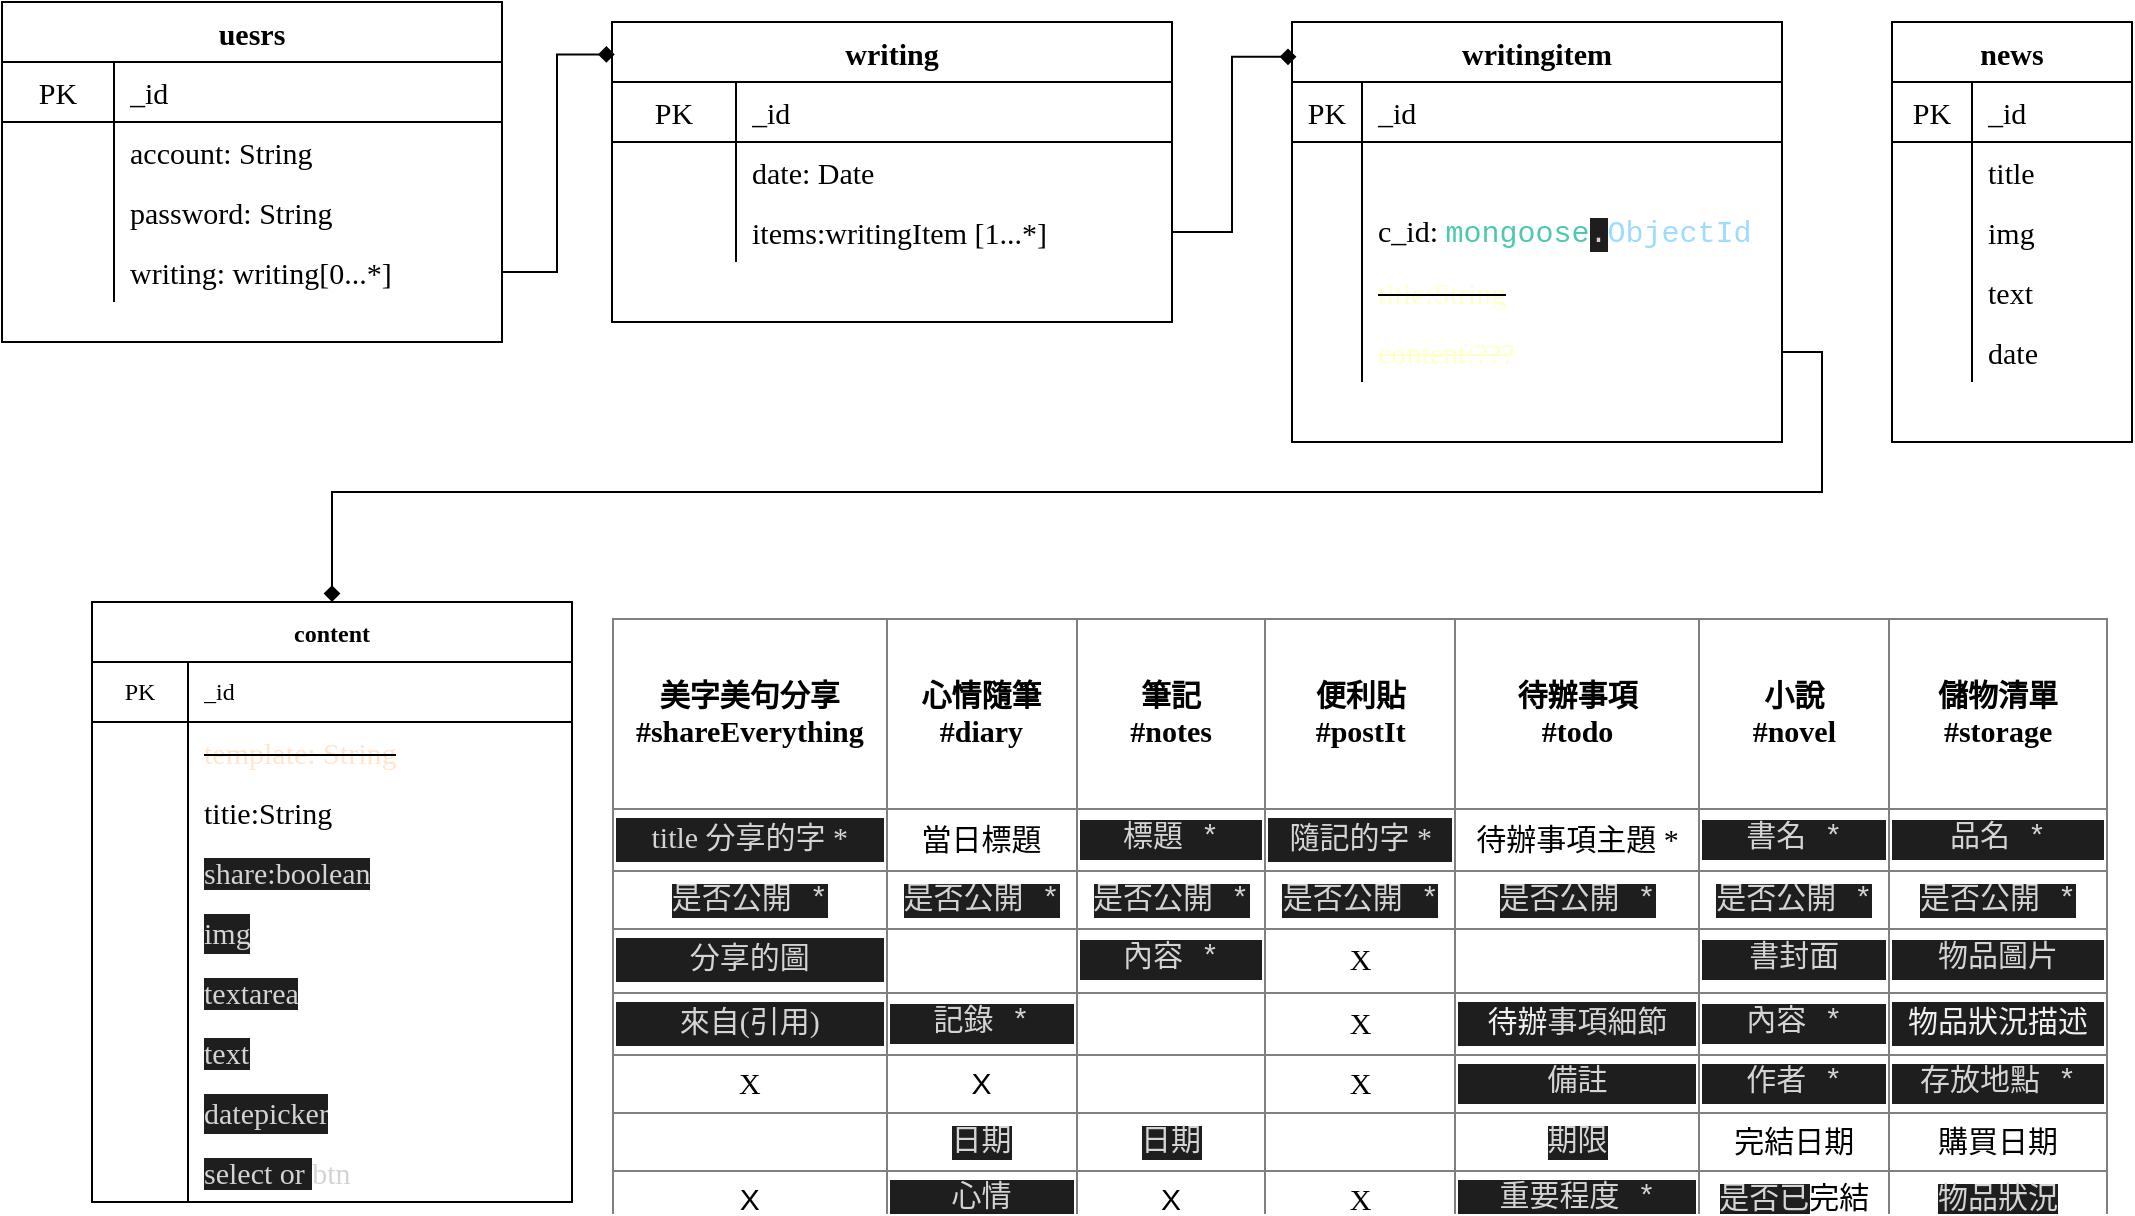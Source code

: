 <mxfile>
    <diagram id="8VIJFU3JoXfJp88hNdMO" name="Page-1">
        <mxGraphModel dx="555" dy="726" grid="1" gridSize="10" guides="1" tooltips="1" connect="1" arrows="1" fold="1" page="1" pageScale="1" pageWidth="1169" pageHeight="827" math="0" shadow="0">
            <root>
                <mxCell id="0"/>
                <mxCell id="1" parent="0"/>
                <mxCell id="MBYqdPuZh9vwk6nwRBUG-1" value="uesrs" style="shape=table;startSize=30;container=1;collapsible=0;childLayout=tableLayout;fixedRows=1;rowLines=0;fontStyle=1;align=center;fontFamily=Verdana;fontSize=15;" parent="1" vertex="1">
                    <mxGeometry x="35" y="130" width="250" height="170" as="geometry"/>
                </mxCell>
                <mxCell id="MBYqdPuZh9vwk6nwRBUG-2" value="" style="shape=partialRectangle;html=1;whiteSpace=wrap;collapsible=0;dropTarget=0;pointerEvents=0;fillColor=none;top=0;left=0;bottom=1;right=0;points=[[0,0.5],[1,0.5]];portConstraint=eastwest;fontFamily=Verdana;fontSize=15;" parent="MBYqdPuZh9vwk6nwRBUG-1" vertex="1">
                    <mxGeometry y="30" width="250" height="30" as="geometry"/>
                </mxCell>
                <mxCell id="MBYqdPuZh9vwk6nwRBUG-3" value="PK" style="shape=partialRectangle;html=1;whiteSpace=wrap;connectable=0;fillColor=none;top=0;left=0;bottom=0;right=0;overflow=hidden;fontFamily=Verdana;fontSize=15;" parent="MBYqdPuZh9vwk6nwRBUG-2" vertex="1">
                    <mxGeometry width="56" height="30" as="geometry"/>
                </mxCell>
                <mxCell id="MBYqdPuZh9vwk6nwRBUG-4" value="&lt;span style=&quot;text-align: center; font-size: 15px;&quot;&gt;_id&lt;/span&gt;" style="shape=partialRectangle;html=1;whiteSpace=wrap;connectable=0;fillColor=none;top=0;left=0;bottom=0;right=0;align=left;spacingLeft=6;overflow=hidden;fontFamily=Verdana;fontSize=15;" parent="MBYqdPuZh9vwk6nwRBUG-2" vertex="1">
                    <mxGeometry x="56" width="194" height="30" as="geometry"/>
                </mxCell>
                <mxCell id="MBYqdPuZh9vwk6nwRBUG-5" value="" style="shape=partialRectangle;html=1;whiteSpace=wrap;collapsible=0;dropTarget=0;pointerEvents=0;fillColor=none;top=0;left=0;bottom=0;right=0;points=[[0,0.5],[1,0.5]];portConstraint=eastwest;fontFamily=Verdana;fontSize=15;" parent="MBYqdPuZh9vwk6nwRBUG-1" vertex="1">
                    <mxGeometry y="60" width="250" height="30" as="geometry"/>
                </mxCell>
                <mxCell id="MBYqdPuZh9vwk6nwRBUG-6" value="" style="shape=partialRectangle;html=1;whiteSpace=wrap;connectable=0;fillColor=none;top=0;left=0;bottom=0;right=0;overflow=hidden;fontFamily=Verdana;fontSize=15;" parent="MBYqdPuZh9vwk6nwRBUG-5" vertex="1">
                    <mxGeometry width="56" height="30" as="geometry"/>
                </mxCell>
                <mxCell id="MBYqdPuZh9vwk6nwRBUG-7" value="account: String" style="shape=partialRectangle;html=1;whiteSpace=wrap;connectable=0;fillColor=none;top=0;left=0;bottom=0;right=0;align=left;spacingLeft=6;overflow=hidden;fontFamily=Verdana;fontSize=15;" parent="MBYqdPuZh9vwk6nwRBUG-5" vertex="1">
                    <mxGeometry x="56" width="194" height="30" as="geometry"/>
                </mxCell>
                <mxCell id="MBYqdPuZh9vwk6nwRBUG-8" value="" style="shape=partialRectangle;html=1;whiteSpace=wrap;collapsible=0;dropTarget=0;pointerEvents=0;fillColor=none;top=0;left=0;bottom=0;right=0;points=[[0,0.5],[1,0.5]];portConstraint=eastwest;fontFamily=Verdana;fontSize=15;" parent="MBYqdPuZh9vwk6nwRBUG-1" vertex="1">
                    <mxGeometry y="90" width="250" height="30" as="geometry"/>
                </mxCell>
                <mxCell id="MBYqdPuZh9vwk6nwRBUG-9" value="" style="shape=partialRectangle;html=1;whiteSpace=wrap;connectable=0;fillColor=none;top=0;left=0;bottom=0;right=0;overflow=hidden;fontFamily=Verdana;fontSize=15;" parent="MBYqdPuZh9vwk6nwRBUG-8" vertex="1">
                    <mxGeometry width="56" height="30" as="geometry"/>
                </mxCell>
                <mxCell id="MBYqdPuZh9vwk6nwRBUG-10" value="password: String" style="shape=partialRectangle;html=1;whiteSpace=wrap;connectable=0;fillColor=none;top=0;left=0;bottom=0;right=0;align=left;spacingLeft=6;overflow=hidden;fontFamily=Verdana;fontSize=15;" parent="MBYqdPuZh9vwk6nwRBUG-8" vertex="1">
                    <mxGeometry x="56" width="194" height="30" as="geometry"/>
                </mxCell>
                <mxCell id="MBYqdPuZh9vwk6nwRBUG-11" style="shape=partialRectangle;html=1;whiteSpace=wrap;collapsible=0;dropTarget=0;pointerEvents=0;fillColor=none;top=0;left=0;bottom=0;right=0;points=[[0,0.5],[1,0.5]];portConstraint=eastwest;fontFamily=Verdana;fontSize=15;" parent="MBYqdPuZh9vwk6nwRBUG-1" vertex="1">
                    <mxGeometry y="120" width="250" height="30" as="geometry"/>
                </mxCell>
                <mxCell id="MBYqdPuZh9vwk6nwRBUG-12" style="shape=partialRectangle;html=1;whiteSpace=wrap;connectable=0;fillColor=none;top=0;left=0;bottom=0;right=0;overflow=hidden;fontFamily=Verdana;fontSize=15;" parent="MBYqdPuZh9vwk6nwRBUG-11" vertex="1">
                    <mxGeometry width="56" height="30" as="geometry"/>
                </mxCell>
                <mxCell id="MBYqdPuZh9vwk6nwRBUG-13" value="writing:&amp;nbsp;writing[0...*]" style="shape=partialRectangle;html=1;whiteSpace=wrap;connectable=0;fillColor=none;top=0;left=0;bottom=0;right=0;align=left;spacingLeft=6;overflow=hidden;fontFamily=Verdana;fontSize=15;" parent="MBYqdPuZh9vwk6nwRBUG-11" vertex="1">
                    <mxGeometry x="56" width="194" height="30" as="geometry"/>
                </mxCell>
                <mxCell id="MBYqdPuZh9vwk6nwRBUG-14" value="news" style="shape=table;startSize=30;container=1;collapsible=0;childLayout=tableLayout;fixedRows=1;rowLines=0;fontStyle=1;align=center;fontFamily=Verdana;fontSize=15;" parent="1" vertex="1">
                    <mxGeometry x="980" y="140" width="120" height="210" as="geometry"/>
                </mxCell>
                <mxCell id="MBYqdPuZh9vwk6nwRBUG-15" value="" style="shape=partialRectangle;html=1;whiteSpace=wrap;collapsible=0;dropTarget=0;pointerEvents=0;fillColor=none;top=0;left=0;bottom=1;right=0;points=[[0,0.5],[1,0.5]];portConstraint=eastwest;fontFamily=Verdana;fontSize=15;" parent="MBYqdPuZh9vwk6nwRBUG-14" vertex="1">
                    <mxGeometry y="30" width="120" height="30" as="geometry"/>
                </mxCell>
                <mxCell id="MBYqdPuZh9vwk6nwRBUG-16" value="PK" style="shape=partialRectangle;html=1;whiteSpace=wrap;connectable=0;fillColor=none;top=0;left=0;bottom=0;right=0;overflow=hidden;fontFamily=Verdana;fontSize=15;" parent="MBYqdPuZh9vwk6nwRBUG-15" vertex="1">
                    <mxGeometry width="40" height="30" as="geometry"/>
                </mxCell>
                <mxCell id="MBYqdPuZh9vwk6nwRBUG-17" value="&lt;span style=&quot;text-align: center&quot;&gt;_id&lt;/span&gt;" style="shape=partialRectangle;html=1;whiteSpace=wrap;connectable=0;fillColor=none;top=0;left=0;bottom=0;right=0;align=left;spacingLeft=6;overflow=hidden;fontFamily=Verdana;fontSize=15;" parent="MBYqdPuZh9vwk6nwRBUG-15" vertex="1">
                    <mxGeometry x="40" width="80" height="30" as="geometry"/>
                </mxCell>
                <mxCell id="MBYqdPuZh9vwk6nwRBUG-18" value="" style="shape=partialRectangle;html=1;whiteSpace=wrap;collapsible=0;dropTarget=0;pointerEvents=0;fillColor=none;top=0;left=0;bottom=0;right=0;points=[[0,0.5],[1,0.5]];portConstraint=eastwest;fontFamily=Verdana;fontSize=15;" parent="MBYqdPuZh9vwk6nwRBUG-14" vertex="1">
                    <mxGeometry y="60" width="120" height="30" as="geometry"/>
                </mxCell>
                <mxCell id="MBYqdPuZh9vwk6nwRBUG-19" value="" style="shape=partialRectangle;html=1;whiteSpace=wrap;connectable=0;fillColor=none;top=0;left=0;bottom=0;right=0;overflow=hidden;fontFamily=Verdana;fontSize=15;" parent="MBYqdPuZh9vwk6nwRBUG-18" vertex="1">
                    <mxGeometry width="40" height="30" as="geometry"/>
                </mxCell>
                <mxCell id="MBYqdPuZh9vwk6nwRBUG-20" value="title" style="shape=partialRectangle;html=1;whiteSpace=wrap;connectable=0;fillColor=none;top=0;left=0;bottom=0;right=0;align=left;spacingLeft=6;overflow=hidden;fontFamily=Verdana;fontSize=15;" parent="MBYqdPuZh9vwk6nwRBUG-18" vertex="1">
                    <mxGeometry x="40" width="80" height="30" as="geometry"/>
                </mxCell>
                <mxCell id="MBYqdPuZh9vwk6nwRBUG-21" value="" style="shape=partialRectangle;html=1;whiteSpace=wrap;collapsible=0;dropTarget=0;pointerEvents=0;fillColor=none;top=0;left=0;bottom=0;right=0;points=[[0,0.5],[1,0.5]];portConstraint=eastwest;fontFamily=Verdana;fontSize=15;" parent="MBYqdPuZh9vwk6nwRBUG-14" vertex="1">
                    <mxGeometry y="90" width="120" height="30" as="geometry"/>
                </mxCell>
                <mxCell id="MBYqdPuZh9vwk6nwRBUG-22" value="" style="shape=partialRectangle;html=1;whiteSpace=wrap;connectable=0;fillColor=none;top=0;left=0;bottom=0;right=0;overflow=hidden;fontFamily=Verdana;fontSize=15;" parent="MBYqdPuZh9vwk6nwRBUG-21" vertex="1">
                    <mxGeometry width="40" height="30" as="geometry"/>
                </mxCell>
                <mxCell id="MBYqdPuZh9vwk6nwRBUG-23" value="img" style="shape=partialRectangle;html=1;whiteSpace=wrap;connectable=0;fillColor=none;top=0;left=0;bottom=0;right=0;align=left;spacingLeft=6;overflow=hidden;fontFamily=Verdana;fontSize=15;" parent="MBYqdPuZh9vwk6nwRBUG-21" vertex="1">
                    <mxGeometry x="40" width="80" height="30" as="geometry"/>
                </mxCell>
                <mxCell id="MBYqdPuZh9vwk6nwRBUG-24" style="shape=partialRectangle;html=1;whiteSpace=wrap;collapsible=0;dropTarget=0;pointerEvents=0;fillColor=none;top=0;left=0;bottom=0;right=0;points=[[0,0.5],[1,0.5]];portConstraint=eastwest;fontFamily=Verdana;fontSize=15;" parent="MBYqdPuZh9vwk6nwRBUG-14" vertex="1">
                    <mxGeometry y="120" width="120" height="30" as="geometry"/>
                </mxCell>
                <mxCell id="MBYqdPuZh9vwk6nwRBUG-25" style="shape=partialRectangle;html=1;whiteSpace=wrap;connectable=0;fillColor=none;top=0;left=0;bottom=0;right=0;overflow=hidden;fontFamily=Verdana;fontSize=15;" parent="MBYqdPuZh9vwk6nwRBUG-24" vertex="1">
                    <mxGeometry width="40" height="30" as="geometry"/>
                </mxCell>
                <mxCell id="MBYqdPuZh9vwk6nwRBUG-26" value="text" style="shape=partialRectangle;html=1;whiteSpace=wrap;connectable=0;fillColor=none;top=0;left=0;bottom=0;right=0;align=left;spacingLeft=6;overflow=hidden;fontFamily=Verdana;fontSize=15;" parent="MBYqdPuZh9vwk6nwRBUG-24" vertex="1">
                    <mxGeometry x="40" width="80" height="30" as="geometry"/>
                </mxCell>
                <mxCell id="MBYqdPuZh9vwk6nwRBUG-27" style="shape=partialRectangle;html=1;whiteSpace=wrap;collapsible=0;dropTarget=0;pointerEvents=0;fillColor=none;top=0;left=0;bottom=0;right=0;points=[[0,0.5],[1,0.5]];portConstraint=eastwest;fontFamily=Verdana;fontSize=15;" parent="MBYqdPuZh9vwk6nwRBUG-14" vertex="1">
                    <mxGeometry y="150" width="120" height="30" as="geometry"/>
                </mxCell>
                <mxCell id="MBYqdPuZh9vwk6nwRBUG-28" style="shape=partialRectangle;html=1;whiteSpace=wrap;connectable=0;fillColor=none;top=0;left=0;bottom=0;right=0;overflow=hidden;fontFamily=Verdana;fontSize=15;" parent="MBYqdPuZh9vwk6nwRBUG-27" vertex="1">
                    <mxGeometry width="40" height="30" as="geometry"/>
                </mxCell>
                <mxCell id="MBYqdPuZh9vwk6nwRBUG-29" value="date" style="shape=partialRectangle;html=1;whiteSpace=wrap;connectable=0;fillColor=none;top=0;left=0;bottom=0;right=0;align=left;spacingLeft=6;overflow=hidden;fontFamily=Verdana;fontSize=15;" parent="MBYqdPuZh9vwk6nwRBUG-27" vertex="1">
                    <mxGeometry x="40" width="80" height="30" as="geometry"/>
                </mxCell>
                <mxCell id="MBYqdPuZh9vwk6nwRBUG-30" value="writing" style="shape=table;startSize=30;container=1;collapsible=0;childLayout=tableLayout;fixedRows=1;rowLines=0;fontStyle=1;align=center;fontFamily=Verdana;fontSize=15;" parent="1" vertex="1">
                    <mxGeometry x="340" y="140" width="280" height="150" as="geometry"/>
                </mxCell>
                <mxCell id="MBYqdPuZh9vwk6nwRBUG-31" value="" style="shape=partialRectangle;html=1;whiteSpace=wrap;collapsible=0;dropTarget=0;pointerEvents=0;fillColor=none;top=0;left=0;bottom=1;right=0;points=[[0,0.5],[1,0.5]];portConstraint=eastwest;fontFamily=Verdana;fontSize=15;" parent="MBYqdPuZh9vwk6nwRBUG-30" vertex="1">
                    <mxGeometry y="30" width="280" height="30" as="geometry"/>
                </mxCell>
                <mxCell id="MBYqdPuZh9vwk6nwRBUG-32" value="PK" style="shape=partialRectangle;html=1;whiteSpace=wrap;connectable=0;fillColor=none;top=0;left=0;bottom=0;right=0;overflow=hidden;fontFamily=Verdana;fontSize=15;" parent="MBYqdPuZh9vwk6nwRBUG-31" vertex="1">
                    <mxGeometry width="62" height="30" as="geometry"/>
                </mxCell>
                <mxCell id="MBYqdPuZh9vwk6nwRBUG-33" value="_id" style="shape=partialRectangle;html=1;whiteSpace=wrap;connectable=0;fillColor=none;top=0;left=0;bottom=0;right=0;align=left;spacingLeft=6;overflow=hidden;fontFamily=Verdana;fontSize=15;" parent="MBYqdPuZh9vwk6nwRBUG-31" vertex="1">
                    <mxGeometry x="62" width="218" height="30" as="geometry"/>
                </mxCell>
                <mxCell id="MBYqdPuZh9vwk6nwRBUG-34" value="" style="shape=partialRectangle;html=1;whiteSpace=wrap;collapsible=0;dropTarget=0;pointerEvents=0;fillColor=none;top=0;left=0;bottom=0;right=0;points=[[0,0.5],[1,0.5]];portConstraint=eastwest;fontFamily=Verdana;fontSize=15;" parent="MBYqdPuZh9vwk6nwRBUG-30" vertex="1">
                    <mxGeometry y="60" width="280" height="30" as="geometry"/>
                </mxCell>
                <mxCell id="MBYqdPuZh9vwk6nwRBUG-35" value="" style="shape=partialRectangle;html=1;whiteSpace=wrap;connectable=0;fillColor=none;top=0;left=0;bottom=0;right=0;overflow=hidden;fontFamily=Verdana;fontSize=15;" parent="MBYqdPuZh9vwk6nwRBUG-34" vertex="1">
                    <mxGeometry width="62" height="30" as="geometry"/>
                </mxCell>
                <mxCell id="MBYqdPuZh9vwk6nwRBUG-36" value="date: Date" style="shape=partialRectangle;html=1;whiteSpace=wrap;connectable=0;fillColor=none;top=0;left=0;bottom=0;right=0;align=left;spacingLeft=6;overflow=hidden;fontFamily=Verdana;fontSize=15;" parent="MBYqdPuZh9vwk6nwRBUG-34" vertex="1">
                    <mxGeometry x="62" width="218" height="30" as="geometry"/>
                </mxCell>
                <mxCell id="MBYqdPuZh9vwk6nwRBUG-37" value="" style="shape=partialRectangle;html=1;whiteSpace=wrap;collapsible=0;dropTarget=0;pointerEvents=0;fillColor=none;top=0;left=0;bottom=0;right=0;points=[[0,0.5],[1,0.5]];portConstraint=eastwest;fontFamily=Verdana;fontSize=15;" parent="MBYqdPuZh9vwk6nwRBUG-30" vertex="1">
                    <mxGeometry y="90" width="280" height="30" as="geometry"/>
                </mxCell>
                <mxCell id="MBYqdPuZh9vwk6nwRBUG-38" value="" style="shape=partialRectangle;html=1;whiteSpace=wrap;connectable=0;fillColor=none;top=0;left=0;bottom=0;right=0;overflow=hidden;fontFamily=Verdana;fontSize=15;" parent="MBYqdPuZh9vwk6nwRBUG-37" vertex="1">
                    <mxGeometry width="62" height="30" as="geometry"/>
                </mxCell>
                <mxCell id="MBYqdPuZh9vwk6nwRBUG-39" value="items:writingItem [1...*]" style="shape=partialRectangle;html=1;whiteSpace=wrap;connectable=0;fillColor=none;top=0;left=0;bottom=0;right=0;align=left;spacingLeft=6;overflow=hidden;fontFamily=Verdana;fontSize=15;" parent="MBYqdPuZh9vwk6nwRBUG-37" vertex="1">
                    <mxGeometry x="62" width="218" height="30" as="geometry"/>
                </mxCell>
                <mxCell id="MBYqdPuZh9vwk6nwRBUG-40" value="writingitem" style="shape=table;startSize=30;container=1;collapsible=0;childLayout=tableLayout;fixedRows=1;rowLines=0;fontStyle=1;align=center;fontFamily=Verdana;fontSize=15;" parent="1" vertex="1">
                    <mxGeometry x="680" y="140" width="245" height="210" as="geometry"/>
                </mxCell>
                <mxCell id="MBYqdPuZh9vwk6nwRBUG-41" value="" style="shape=partialRectangle;html=1;whiteSpace=wrap;collapsible=0;dropTarget=0;pointerEvents=0;fillColor=none;top=0;left=0;bottom=1;right=0;points=[[0,0.5],[1,0.5]];portConstraint=eastwest;fontFamily=Verdana;fontSize=15;" parent="MBYqdPuZh9vwk6nwRBUG-40" vertex="1">
                    <mxGeometry y="30" width="245" height="30" as="geometry"/>
                </mxCell>
                <mxCell id="MBYqdPuZh9vwk6nwRBUG-42" value="PK" style="shape=partialRectangle;html=1;whiteSpace=wrap;connectable=0;fillColor=none;top=0;left=0;bottom=0;right=0;overflow=hidden;fontFamily=Verdana;fontSize=15;" parent="MBYqdPuZh9vwk6nwRBUG-41" vertex="1">
                    <mxGeometry width="35" height="30" as="geometry"/>
                </mxCell>
                <mxCell id="MBYqdPuZh9vwk6nwRBUG-43" value="_id" style="shape=partialRectangle;html=1;whiteSpace=wrap;connectable=0;fillColor=none;top=0;left=0;bottom=0;right=0;align=left;spacingLeft=6;overflow=hidden;fontFamily=Verdana;fontSize=15;" parent="MBYqdPuZh9vwk6nwRBUG-41" vertex="1">
                    <mxGeometry x="35" width="210" height="30" as="geometry"/>
                </mxCell>
                <mxCell id="8" style="shape=partialRectangle;html=1;whiteSpace=wrap;collapsible=0;dropTarget=0;pointerEvents=0;fillColor=none;top=0;left=0;bottom=0;right=0;points=[[0,0.5],[1,0.5]];portConstraint=eastwest;fontFamily=Verdana;fontSize=15;" vertex="1" parent="MBYqdPuZh9vwk6nwRBUG-40">
                    <mxGeometry y="60" width="245" height="30" as="geometry"/>
                </mxCell>
                <mxCell id="9" style="shape=partialRectangle;html=1;whiteSpace=wrap;connectable=0;fillColor=none;top=0;left=0;bottom=0;right=0;overflow=hidden;fontFamily=Verdana;fontSize=15;" vertex="1" parent="8">
                    <mxGeometry width="35" height="30" as="geometry"/>
                </mxCell>
                <mxCell id="10" value="&lt;span style=&quot;color: rgb(255 , 255 , 255)&quot;&gt;template: String&lt;/span&gt;" style="shape=partialRectangle;html=1;whiteSpace=wrap;connectable=0;fillColor=none;top=0;left=0;bottom=0;right=0;align=left;spacingLeft=6;overflow=hidden;fontFamily=Verdana;fontSize=15;" vertex="1" parent="8">
                    <mxGeometry x="35" width="210" height="30" as="geometry"/>
                </mxCell>
                <mxCell id="MBYqdPuZh9vwk6nwRBUG-44" style="shape=partialRectangle;html=1;whiteSpace=wrap;collapsible=0;dropTarget=0;pointerEvents=0;fillColor=none;top=0;left=0;bottom=0;right=0;points=[[0,0.5],[1,0.5]];portConstraint=eastwest;fontFamily=Verdana;fontSize=15;" parent="MBYqdPuZh9vwk6nwRBUG-40" vertex="1">
                    <mxGeometry y="90" width="245" height="30" as="geometry"/>
                </mxCell>
                <mxCell id="MBYqdPuZh9vwk6nwRBUG-45" style="shape=partialRectangle;html=1;whiteSpace=wrap;connectable=0;fillColor=none;top=0;left=0;bottom=0;right=0;overflow=hidden;fontFamily=Verdana;fontSize=15;" parent="MBYqdPuZh9vwk6nwRBUG-44" vertex="1">
                    <mxGeometry width="35" height="30" as="geometry"/>
                </mxCell>
                <mxCell id="MBYqdPuZh9vwk6nwRBUG-46" value="c_id:&amp;nbsp;&lt;span style=&quot;font-family: &amp;#34;consolas&amp;#34; , &amp;#34;courier new&amp;#34; , monospace ; color: rgb(78 , 201 , 176)&quot;&gt;mongoose&lt;/span&gt;&lt;span style=&quot;background-color: rgb(30 , 30 , 30) ; color: rgb(212 , 212 , 212) ; font-family: &amp;#34;consolas&amp;#34; , &amp;#34;courier new&amp;#34; , monospace&quot;&gt;.&lt;/span&gt;&lt;span style=&quot;font-family: &amp;#34;consolas&amp;#34; , &amp;#34;courier new&amp;#34; , monospace ; color: rgb(156 , 220 , 254)&quot;&gt;ObjectId&lt;/span&gt;" style="shape=partialRectangle;html=1;whiteSpace=wrap;connectable=0;fillColor=none;top=0;left=0;bottom=0;right=0;align=left;spacingLeft=6;overflow=hidden;fontFamily=Verdana;fontSize=15;" parent="MBYqdPuZh9vwk6nwRBUG-44" vertex="1">
                    <mxGeometry x="35" width="210" height="30" as="geometry"/>
                </mxCell>
                <mxCell id="MBYqdPuZh9vwk6nwRBUG-50" value="" style="shape=partialRectangle;html=1;whiteSpace=wrap;collapsible=0;dropTarget=0;pointerEvents=0;fillColor=none;top=0;left=0;bottom=0;right=0;points=[[0,0.5],[1,0.5]];portConstraint=eastwest;fontFamily=Verdana;fontSize=15;" parent="MBYqdPuZh9vwk6nwRBUG-40" vertex="1">
                    <mxGeometry y="120" width="245" height="30" as="geometry"/>
                </mxCell>
                <mxCell id="MBYqdPuZh9vwk6nwRBUG-51" value="" style="shape=partialRectangle;html=1;whiteSpace=wrap;connectable=0;fillColor=none;top=0;left=0;bottom=0;right=0;overflow=hidden;fontFamily=Verdana;fontSize=15;" parent="MBYqdPuZh9vwk6nwRBUG-50" vertex="1">
                    <mxGeometry width="35" height="30" as="geometry"/>
                </mxCell>
                <mxCell id="MBYqdPuZh9vwk6nwRBUG-52" value="&lt;strike&gt;&lt;font color=&quot;#ffffcc&quot;&gt;titie:String&lt;/font&gt;&lt;/strike&gt;" style="shape=partialRectangle;html=1;whiteSpace=wrap;connectable=0;fillColor=none;top=0;left=0;bottom=0;right=0;align=left;spacingLeft=6;overflow=hidden;fontFamily=Verdana;fontSize=15;" parent="MBYqdPuZh9vwk6nwRBUG-50" vertex="1">
                    <mxGeometry x="35" width="210" height="30" as="geometry"/>
                </mxCell>
                <mxCell id="MBYqdPuZh9vwk6nwRBUG-53" style="shape=partialRectangle;html=1;whiteSpace=wrap;collapsible=0;dropTarget=0;pointerEvents=0;fillColor=none;top=0;left=0;bottom=0;right=0;points=[[0,0.5],[1,0.5]];portConstraint=eastwest;fontFamily=Verdana;fontSize=15;" parent="MBYqdPuZh9vwk6nwRBUG-40" vertex="1">
                    <mxGeometry y="150" width="245" height="30" as="geometry"/>
                </mxCell>
                <mxCell id="MBYqdPuZh9vwk6nwRBUG-54" style="shape=partialRectangle;html=1;whiteSpace=wrap;connectable=0;fillColor=none;top=0;left=0;bottom=0;right=0;overflow=hidden;fontFamily=Verdana;fontSize=15;" parent="MBYqdPuZh9vwk6nwRBUG-53" vertex="1">
                    <mxGeometry width="35" height="30" as="geometry"/>
                </mxCell>
                <mxCell id="MBYqdPuZh9vwk6nwRBUG-55" value="&lt;span style=&quot;font-size: 15px&quot;&gt;&lt;font color=&quot;#ffffcc&quot;&gt;&lt;strike&gt;content:???&lt;/strike&gt;&lt;/font&gt;&lt;br style=&quot;font-size: 15px&quot;&gt;&lt;/span&gt;" style="shape=partialRectangle;html=1;whiteSpace=wrap;connectable=0;fillColor=none;top=0;left=0;bottom=0;right=0;align=left;spacingLeft=6;overflow=hidden;fontFamily=Verdana;fontSize=15;" parent="MBYqdPuZh9vwk6nwRBUG-53" vertex="1">
                    <mxGeometry x="35" width="210" height="30" as="geometry"/>
                </mxCell>
                <mxCell id="MBYqdPuZh9vwk6nwRBUG-56" value="content" style="shape=table;startSize=30;container=1;collapsible=0;childLayout=tableLayout;fixedRows=1;rowLines=0;fontStyle=1;align=center;fontFamily=Verdana;" parent="1" vertex="1">
                    <mxGeometry x="80" y="430" width="240" height="300" as="geometry"/>
                </mxCell>
                <mxCell id="MBYqdPuZh9vwk6nwRBUG-57" value="" style="shape=partialRectangle;html=1;whiteSpace=wrap;collapsible=0;dropTarget=0;pointerEvents=0;fillColor=none;top=0;left=0;bottom=1;right=0;points=[[0,0.5],[1,0.5]];portConstraint=eastwest;fontFamily=Verdana;" parent="MBYqdPuZh9vwk6nwRBUG-56" vertex="1">
                    <mxGeometry y="30" width="240" height="30" as="geometry"/>
                </mxCell>
                <mxCell id="MBYqdPuZh9vwk6nwRBUG-58" value="PK" style="shape=partialRectangle;html=1;whiteSpace=wrap;connectable=0;fillColor=none;top=0;left=0;bottom=0;right=0;overflow=hidden;fontFamily=Verdana;" parent="MBYqdPuZh9vwk6nwRBUG-57" vertex="1">
                    <mxGeometry width="48" height="30" as="geometry"/>
                </mxCell>
                <mxCell id="MBYqdPuZh9vwk6nwRBUG-59" value="_id" style="shape=partialRectangle;html=1;whiteSpace=wrap;connectable=0;fillColor=none;top=0;left=0;bottom=0;right=0;align=left;spacingLeft=6;overflow=hidden;fontFamily=Verdana;" parent="MBYqdPuZh9vwk6nwRBUG-57" vertex="1">
                    <mxGeometry x="48" width="192" height="30" as="geometry"/>
                </mxCell>
                <mxCell id="2" style="shape=partialRectangle;html=1;whiteSpace=wrap;collapsible=0;dropTarget=0;pointerEvents=0;fillColor=none;top=0;left=0;bottom=0;right=0;points=[[0,0.5],[1,0.5]];portConstraint=eastwest;fontFamily=Verdana;" vertex="1" parent="MBYqdPuZh9vwk6nwRBUG-56">
                    <mxGeometry y="60" width="240" height="30" as="geometry"/>
                </mxCell>
                <mxCell id="3" style="shape=partialRectangle;html=1;whiteSpace=wrap;connectable=0;fillColor=none;top=0;left=0;bottom=0;right=0;overflow=hidden;fontFamily=Verdana;" vertex="1" parent="2">
                    <mxGeometry width="48" height="30" as="geometry"/>
                </mxCell>
                <mxCell id="4" value="&lt;span style=&quot;font-size: 15px&quot;&gt;&lt;strike&gt;&lt;font color=&quot;#ffe6cc&quot;&gt;template: String&lt;/font&gt;&lt;/strike&gt;&lt;/span&gt;" style="shape=partialRectangle;html=1;whiteSpace=wrap;connectable=0;fillColor=none;top=0;left=0;bottom=0;right=0;align=left;spacingLeft=6;overflow=hidden;fontFamily=Verdana;" vertex="1" parent="2">
                    <mxGeometry x="48" width="192" height="30" as="geometry"/>
                </mxCell>
                <mxCell id="5" style="shape=partialRectangle;html=1;whiteSpace=wrap;collapsible=0;dropTarget=0;pointerEvents=0;fillColor=none;top=0;left=0;bottom=0;right=0;points=[[0,0.5],[1,0.5]];portConstraint=eastwest;fontFamily=Verdana;" vertex="1" parent="MBYqdPuZh9vwk6nwRBUG-56">
                    <mxGeometry y="90" width="240" height="30" as="geometry"/>
                </mxCell>
                <mxCell id="6" style="shape=partialRectangle;html=1;whiteSpace=wrap;connectable=0;fillColor=none;top=0;left=0;bottom=0;right=0;overflow=hidden;fontFamily=Verdana;" vertex="1" parent="5">
                    <mxGeometry width="48" height="30" as="geometry"/>
                </mxCell>
                <mxCell id="7" value="&lt;span style=&quot;font-size: 15px&quot;&gt;titie:String&lt;/span&gt;" style="shape=partialRectangle;html=1;whiteSpace=wrap;connectable=0;fillColor=none;top=0;left=0;bottom=0;right=0;align=left;spacingLeft=6;overflow=hidden;fontFamily=Verdana;" vertex="1" parent="5">
                    <mxGeometry x="48" width="192" height="30" as="geometry"/>
                </mxCell>
                <mxCell id="MBYqdPuZh9vwk6nwRBUG-60" style="shape=partialRectangle;html=1;whiteSpace=wrap;collapsible=0;dropTarget=0;pointerEvents=0;fillColor=none;top=0;left=0;bottom=0;right=0;points=[[0,0.5],[1,0.5]];portConstraint=eastwest;fontFamily=Verdana;" parent="MBYqdPuZh9vwk6nwRBUG-56" vertex="1">
                    <mxGeometry y="120" width="240" height="30" as="geometry"/>
                </mxCell>
                <mxCell id="MBYqdPuZh9vwk6nwRBUG-61" style="shape=partialRectangle;html=1;whiteSpace=wrap;connectable=0;fillColor=none;top=0;left=0;bottom=0;right=0;overflow=hidden;fontFamily=Verdana;" parent="MBYqdPuZh9vwk6nwRBUG-60" vertex="1">
                    <mxGeometry width="48" height="30" as="geometry"/>
                </mxCell>
                <mxCell id="MBYqdPuZh9vwk6nwRBUG-62" value="&lt;font color=&quot;#d4d4d4&quot; style=&quot;color: rgb(212, 212, 212); font-style: normal; font-weight: 400; letter-spacing: normal; text-align: left; text-indent: 0px; text-transform: none; word-spacing: 0px; font-size: 12px; background-color: rgb(42, 42, 42);&quot;&gt;&lt;span style=&quot;font-size: 15px ; background-color: rgb(30 , 30 , 30)&quot;&gt;share&lt;/span&gt;&lt;/font&gt;&lt;span style=&quot;color: rgb(212, 212, 212); font-size: 15px; font-style: normal; font-weight: 400; letter-spacing: normal; text-align: left; text-indent: 0px; text-transform: none; word-spacing: 0px; background-color: rgb(30, 30, 30); display: inline; float: none;&quot;&gt;:boolean&lt;/span&gt;" style="shape=partialRectangle;html=1;whiteSpace=wrap;connectable=0;fillColor=none;top=0;left=0;bottom=0;right=0;align=left;spacingLeft=6;overflow=hidden;fontFamily=Verdana;" parent="MBYqdPuZh9vwk6nwRBUG-60" vertex="1">
                    <mxGeometry x="48" width="192" height="30" as="geometry"/>
                </mxCell>
                <mxCell id="MBYqdPuZh9vwk6nwRBUG-63" value="" style="shape=partialRectangle;html=1;whiteSpace=wrap;collapsible=0;dropTarget=0;pointerEvents=0;fillColor=none;top=0;left=0;bottom=0;right=0;points=[[0,0.5],[1,0.5]];portConstraint=eastwest;fontFamily=Verdana;" parent="MBYqdPuZh9vwk6nwRBUG-56" vertex="1">
                    <mxGeometry y="150" width="240" height="30" as="geometry"/>
                </mxCell>
                <mxCell id="MBYqdPuZh9vwk6nwRBUG-64" value="" style="shape=partialRectangle;html=1;whiteSpace=wrap;connectable=0;fillColor=none;top=0;left=0;bottom=0;right=0;overflow=hidden;fontFamily=Verdana;" parent="MBYqdPuZh9vwk6nwRBUG-63" vertex="1">
                    <mxGeometry width="48" height="30" as="geometry"/>
                </mxCell>
                <mxCell id="MBYqdPuZh9vwk6nwRBUG-65" value="&lt;div style=&quot;color: rgb(212, 212, 212); background-color: rgb(30, 30, 30); font-size: 15px; line-height: 20px;&quot;&gt;&lt;div style=&quot;line-height: 20px;&quot;&gt;img&lt;/div&gt;&lt;/div&gt;" style="shape=partialRectangle;html=1;whiteSpace=wrap;connectable=0;fillColor=none;top=0;left=0;bottom=0;right=0;align=left;spacingLeft=6;overflow=hidden;fontFamily=Verdana;" parent="MBYqdPuZh9vwk6nwRBUG-63" vertex="1">
                    <mxGeometry x="48" width="192" height="30" as="geometry"/>
                </mxCell>
                <mxCell id="MBYqdPuZh9vwk6nwRBUG-66" value="" style="shape=partialRectangle;html=1;whiteSpace=wrap;collapsible=0;dropTarget=0;pointerEvents=0;fillColor=none;top=0;left=0;bottom=0;right=0;points=[[0,0.5],[1,0.5]];portConstraint=eastwest;fontFamily=Verdana;" parent="MBYqdPuZh9vwk6nwRBUG-56" vertex="1">
                    <mxGeometry y="180" width="240" height="30" as="geometry"/>
                </mxCell>
                <mxCell id="MBYqdPuZh9vwk6nwRBUG-67" value="" style="shape=partialRectangle;html=1;whiteSpace=wrap;connectable=0;fillColor=none;top=0;left=0;bottom=0;right=0;overflow=hidden;fontFamily=Verdana;" parent="MBYqdPuZh9vwk6nwRBUG-66" vertex="1">
                    <mxGeometry width="48" height="30" as="geometry"/>
                </mxCell>
                <mxCell id="MBYqdPuZh9vwk6nwRBUG-68" value="&lt;span style=&quot;color: rgb(212, 212, 212); font-size: 15px; background-color: rgb(30, 30, 30);&quot;&gt;textarea&lt;/span&gt;&lt;span style=&quot;color: rgb(212, 212, 212); font-size: 15px; background-color: rgb(30, 30, 30);&quot;&gt;&lt;br&gt;&lt;/span&gt;" style="shape=partialRectangle;html=1;whiteSpace=wrap;connectable=0;fillColor=none;top=0;left=0;bottom=0;right=0;align=left;spacingLeft=6;overflow=hidden;fontFamily=Verdana;" parent="MBYqdPuZh9vwk6nwRBUG-66" vertex="1">
                    <mxGeometry x="48" width="192" height="30" as="geometry"/>
                </mxCell>
                <mxCell id="MBYqdPuZh9vwk6nwRBUG-69" style="shape=partialRectangle;html=1;whiteSpace=wrap;collapsible=0;dropTarget=0;pointerEvents=0;fillColor=none;top=0;left=0;bottom=0;right=0;points=[[0,0.5],[1,0.5]];portConstraint=eastwest;fontFamily=Verdana;" parent="MBYqdPuZh9vwk6nwRBUG-56" vertex="1">
                    <mxGeometry y="210" width="240" height="30" as="geometry"/>
                </mxCell>
                <mxCell id="MBYqdPuZh9vwk6nwRBUG-70" style="shape=partialRectangle;html=1;whiteSpace=wrap;connectable=0;fillColor=none;top=0;left=0;bottom=0;right=0;overflow=hidden;fontFamily=Verdana;" parent="MBYqdPuZh9vwk6nwRBUG-69" vertex="1">
                    <mxGeometry width="48" height="30" as="geometry"/>
                </mxCell>
                <mxCell id="MBYqdPuZh9vwk6nwRBUG-71" value="&lt;span style=&quot;color: rgb(212, 212, 212); font-size: 15px; background-color: rgb(30, 30, 30);&quot;&gt;text&lt;/span&gt;" style="shape=partialRectangle;html=1;whiteSpace=wrap;connectable=0;fillColor=none;top=0;left=0;bottom=0;right=0;align=left;spacingLeft=6;overflow=hidden;fontFamily=Verdana;" parent="MBYqdPuZh9vwk6nwRBUG-69" vertex="1">
                    <mxGeometry x="48" width="192" height="30" as="geometry"/>
                </mxCell>
                <mxCell id="MBYqdPuZh9vwk6nwRBUG-72" style="shape=partialRectangle;html=1;whiteSpace=wrap;collapsible=0;dropTarget=0;pointerEvents=0;fillColor=none;top=0;left=0;bottom=0;right=0;points=[[0,0.5],[1,0.5]];portConstraint=eastwest;fontFamily=Verdana;" parent="MBYqdPuZh9vwk6nwRBUG-56" vertex="1">
                    <mxGeometry y="240" width="240" height="30" as="geometry"/>
                </mxCell>
                <mxCell id="MBYqdPuZh9vwk6nwRBUG-73" style="shape=partialRectangle;html=1;whiteSpace=wrap;connectable=0;fillColor=none;top=0;left=0;bottom=0;right=0;overflow=hidden;fontFamily=Verdana;" parent="MBYqdPuZh9vwk6nwRBUG-72" vertex="1">
                    <mxGeometry width="48" height="30" as="geometry"/>
                </mxCell>
                <mxCell id="MBYqdPuZh9vwk6nwRBUG-74" value="&lt;div style=&quot;color: rgb(212, 212, 212); background-color: rgb(30, 30, 30); font-size: 15px; line-height: 20px;&quot;&gt;datepicker&lt;br&gt;&lt;/div&gt;" style="shape=partialRectangle;html=1;whiteSpace=wrap;connectable=0;fillColor=none;top=0;left=0;bottom=0;right=0;align=left;spacingLeft=6;overflow=hidden;fontFamily=Verdana;" parent="MBYqdPuZh9vwk6nwRBUG-72" vertex="1">
                    <mxGeometry x="48" width="192" height="30" as="geometry"/>
                </mxCell>
                <mxCell id="MBYqdPuZh9vwk6nwRBUG-75" style="shape=partialRectangle;html=1;whiteSpace=wrap;collapsible=0;dropTarget=0;pointerEvents=0;fillColor=none;top=0;left=0;bottom=0;right=0;points=[[0,0.5],[1,0.5]];portConstraint=eastwest;fontFamily=Verdana;" parent="MBYqdPuZh9vwk6nwRBUG-56" vertex="1">
                    <mxGeometry y="270" width="240" height="30" as="geometry"/>
                </mxCell>
                <mxCell id="MBYqdPuZh9vwk6nwRBUG-76" style="shape=partialRectangle;html=1;whiteSpace=wrap;connectable=0;fillColor=none;top=0;left=0;bottom=0;right=0;overflow=hidden;fontFamily=Verdana;" parent="MBYqdPuZh9vwk6nwRBUG-75" vertex="1">
                    <mxGeometry width="48" height="30" as="geometry"/>
                </mxCell>
                <mxCell id="MBYqdPuZh9vwk6nwRBUG-77" value="&lt;div style=&quot;color: rgb(212, 212, 212); background-color: rgb(30, 30, 30); font-size: 15px; line-height: 20px;&quot;&gt;&lt;/div&gt;&lt;span style=&quot;color: rgb(212, 212, 212); font-size: 15px; background-color: rgb(30, 30, 30);&quot;&gt;select or&amp;nbsp;&lt;/span&gt;&lt;span style=&quot;color: rgb(212, 212, 212); font-size: 15px;&quot;&gt;btn&lt;/span&gt;" style="shape=partialRectangle;html=1;whiteSpace=wrap;connectable=0;fillColor=none;top=0;left=0;bottom=0;right=0;align=left;spacingLeft=6;overflow=hidden;fontFamily=Verdana;" parent="MBYqdPuZh9vwk6nwRBUG-75" vertex="1">
                    <mxGeometry x="48" width="192" height="30" as="geometry"/>
                </mxCell>
                <mxCell id="MBYqdPuZh9vwk6nwRBUG-78" value="&lt;p style=&quot;line-height: 120%&quot;&gt;&lt;/p&gt;&lt;table border=&quot;1&quot; width=&quot;100%&quot; style=&quot;text-align: center ; width: 100% ; height: 100% ; border-collapse: collapse&quot;&gt;&lt;tbody style=&quot;font-size: 15px&quot;&gt;&lt;tr&gt;&lt;td&gt;&lt;div style=&quot;text-align: center&quot;&gt;&lt;span style=&quot;font-weight: 700&quot;&gt;&lt;font face=&quot;Verdana&quot;&gt;&lt;br&gt;&lt;/font&gt;&lt;/span&gt;&lt;/div&gt;&lt;div style=&quot;text-align: center&quot;&gt;&lt;span style=&quot;font-weight: 700&quot;&gt;&lt;font face=&quot;Verdana&quot; style=&quot;font-size: 15px&quot;&gt;美字美句分享&lt;/font&gt;&lt;/span&gt;&lt;/div&gt;&lt;span style=&quot;font-weight: 700&quot;&gt;&lt;font face=&quot;Verdana&quot; style=&quot;font-size: 15px&quot;&gt;&lt;div style=&quot;text-align: center&quot;&gt;&lt;span&gt;#shareEverything&lt;/span&gt;&lt;/div&gt;&lt;div style=&quot;text-align: center&quot;&gt;&lt;span&gt;&lt;br&gt;&lt;/span&gt;&lt;/div&gt;&lt;/font&gt;&lt;/span&gt;&lt;/td&gt;&lt;td&gt;&lt;div style=&quot;text-align: center&quot;&gt;&lt;span style=&quot;font-weight: 700&quot;&gt;&lt;font face=&quot;Verdana&quot; style=&quot;font-size: 15px&quot;&gt;&lt;br&gt;&lt;/font&gt;&lt;/span&gt;&lt;/div&gt;&lt;div style=&quot;text-align: center&quot;&gt;&lt;span style=&quot;font-weight: 700&quot;&gt;&lt;font face=&quot;Verdana&quot; style=&quot;font-size: 15px&quot;&gt;心情隨筆&lt;/font&gt;&lt;/span&gt;&lt;/div&gt;&lt;span style=&quot;font-weight: 700&quot;&gt;&lt;font face=&quot;Verdana&quot; style=&quot;font-size: 15px&quot;&gt;&lt;div style=&quot;text-align: center&quot;&gt;&lt;span&gt;#diary&lt;/span&gt;&lt;/div&gt;&lt;div style=&quot;text-align: center&quot;&gt;&lt;span&gt;&lt;br&gt;&lt;/span&gt;&lt;/div&gt;&lt;/font&gt;&lt;/span&gt;&lt;/td&gt;&lt;td&gt;&lt;div style=&quot;text-align: center&quot;&gt;&lt;span style=&quot;font-weight: 700&quot;&gt;&lt;font face=&quot;Verdana&quot; style=&quot;font-size: 15px&quot;&gt;&lt;br&gt;&lt;/font&gt;&lt;/span&gt;&lt;/div&gt;&lt;div style=&quot;text-align: center&quot;&gt;&lt;span style=&quot;font-weight: 700&quot;&gt;&lt;font face=&quot;Verdana&quot; style=&quot;font-size: 15px&quot;&gt;筆記&lt;/font&gt;&lt;/span&gt;&lt;/div&gt;&lt;span style=&quot;font-weight: 700&quot;&gt;&lt;font face=&quot;Verdana&quot; style=&quot;font-size: 15px&quot;&gt;&lt;div style=&quot;text-align: center&quot;&gt;&lt;span&gt;#notes&lt;/span&gt;&lt;/div&gt;&lt;div style=&quot;text-align: center&quot;&gt;&lt;span&gt;&lt;br&gt;&lt;/span&gt;&lt;/div&gt;&lt;/font&gt;&lt;/span&gt;&lt;/td&gt;&lt;td&gt;&lt;div style=&quot;text-align: center&quot;&gt;&lt;span style=&quot;font-weight: 700&quot;&gt;&lt;font face=&quot;Verdana&quot; style=&quot;font-size: 15px&quot;&gt;&lt;br&gt;&lt;/font&gt;&lt;/span&gt;&lt;/div&gt;&lt;div style=&quot;text-align: center&quot;&gt;&lt;span style=&quot;font-weight: 700&quot;&gt;&lt;font face=&quot;Verdana&quot; style=&quot;font-size: 15px&quot;&gt;便利貼&lt;/font&gt;&lt;/span&gt;&lt;/div&gt;&lt;span style=&quot;font-weight: 700&quot;&gt;&lt;font face=&quot;Verdana&quot; style=&quot;font-size: 15px&quot;&gt;&lt;div style=&quot;text-align: center&quot;&gt;&lt;span&gt;#postIt&lt;/span&gt;&lt;/div&gt;&lt;div style=&quot;text-align: center&quot;&gt;&lt;span&gt;&lt;br&gt;&lt;/span&gt;&lt;/div&gt;&lt;/font&gt;&lt;/span&gt;&lt;/td&gt;&lt;td&gt;&lt;div style=&quot;text-align: center&quot;&gt;&lt;span style=&quot;font-weight: 700&quot;&gt;&lt;font face=&quot;Verdana&quot; style=&quot;font-size: 15px&quot;&gt;&lt;br&gt;&lt;/font&gt;&lt;/span&gt;&lt;/div&gt;&lt;div style=&quot;text-align: center&quot;&gt;&lt;span style=&quot;font-weight: 700&quot;&gt;&lt;font face=&quot;Verdana&quot; style=&quot;font-size: 15px&quot;&gt;待辦事項&lt;/font&gt;&lt;/span&gt;&lt;/div&gt;&lt;span style=&quot;font-weight: 700&quot;&gt;&lt;font face=&quot;Verdana&quot; style=&quot;font-size: 15px&quot;&gt;&lt;div style=&quot;text-align: center&quot;&gt;&lt;span&gt;#todo&lt;/span&gt;&lt;/div&gt;&lt;div style=&quot;text-align: center&quot;&gt;&lt;span&gt;&lt;br&gt;&lt;/span&gt;&lt;/div&gt;&lt;/font&gt;&lt;/span&gt;&lt;/td&gt;&lt;td&gt;&lt;div style=&quot;text-align: center&quot;&gt;&lt;span style=&quot;font-weight: 700&quot;&gt;&lt;font face=&quot;Verdana&quot; style=&quot;font-size: 15px&quot;&gt;&lt;br&gt;&lt;/font&gt;&lt;/span&gt;&lt;/div&gt;&lt;div style=&quot;text-align: center&quot;&gt;&lt;span style=&quot;font-weight: 700&quot;&gt;&lt;font face=&quot;Verdana&quot; style=&quot;font-size: 15px&quot;&gt;小說&lt;/font&gt;&lt;/span&gt;&lt;/div&gt;&lt;span style=&quot;font-weight: 700&quot;&gt;&lt;font face=&quot;Verdana&quot; style=&quot;font-size: 15px&quot;&gt;&lt;div style=&quot;text-align: center&quot;&gt;&lt;span&gt;#novel&lt;/span&gt;&lt;/div&gt;&lt;div style=&quot;text-align: center&quot;&gt;&lt;span&gt;&lt;br&gt;&lt;/span&gt;&lt;/div&gt;&lt;/font&gt;&lt;/span&gt;&lt;/td&gt;&lt;td&gt;&lt;div style=&quot;text-align: center&quot;&gt;&lt;span style=&quot;font-weight: 700&quot;&gt;&lt;font face=&quot;Verdana&quot; style=&quot;font-size: 15px&quot;&gt;&lt;br&gt;&lt;/font&gt;&lt;/span&gt;&lt;/div&gt;&lt;div style=&quot;text-align: center&quot;&gt;&lt;span style=&quot;font-weight: 700&quot;&gt;&lt;font face=&quot;Verdana&quot; style=&quot;font-size: 15px&quot;&gt;儲物清單&lt;/font&gt;&lt;/span&gt;&lt;/div&gt;&lt;span style=&quot;font-weight: 700&quot;&gt;&lt;font face=&quot;Verdana&quot; style=&quot;font-size: 15px&quot;&gt;&lt;div style=&quot;text-align: center&quot;&gt;&lt;span&gt;#storage&lt;/span&gt;&lt;/div&gt;&lt;div style=&quot;text-align: center&quot;&gt;&lt;span&gt;&lt;br&gt;&lt;/span&gt;&lt;/div&gt;&lt;/font&gt;&lt;/span&gt;&lt;/td&gt;&lt;/tr&gt;&lt;tr&gt;&lt;td&gt;&lt;div style=&quot;color: rgb(212 , 212 , 212) ; background-color: rgb(30 , 30 , 30) ; font-family: &amp;#34;consolas&amp;#34; , &amp;#34;courier new&amp;#34; , monospace ; font-size: 15px ; line-height: 20px&quot;&gt;&lt;font face=&quot;Verdana&quot;&gt;title 分享的字 *&lt;/font&gt;&lt;/div&gt;&lt;/td&gt;&lt;td&gt;&lt;font face=&quot;Verdana&quot;&gt;當日標題&lt;/font&gt;&lt;/td&gt;&lt;td&gt;&lt;div style=&quot;color: rgb(212 , 212 , 212) ; background-color: rgb(30 , 30 , 30) ; font-family: &amp;#34;consolas&amp;#34; , &amp;#34;courier new&amp;#34; , monospace ; line-height: 20px&quot;&gt;標題 *&lt;/div&gt;&lt;/td&gt;&lt;td&gt;&lt;div style=&quot;color: rgb(212 , 212 , 212) ; background-color: rgb(30 , 30 , 30) ; font-family: &amp;#34;consolas&amp;#34; , &amp;#34;courier new&amp;#34; , monospace ; line-height: 20px&quot;&gt;&lt;span style=&quot;font-family: &amp;#34;verdana&amp;#34;&quot;&gt;隨記的字 *&lt;/span&gt;&lt;br&gt;&lt;/div&gt;&lt;/td&gt;&lt;td&gt;&lt;font face=&quot;Verdana&quot;&gt;待辦事項主題 *&lt;/font&gt;&lt;/td&gt;&lt;td&gt;&lt;div style=&quot;color: rgb(212 , 212 , 212) ; background-color: rgb(30 , 30 , 30) ; font-family: &amp;#34;consolas&amp;#34; , &amp;#34;courier new&amp;#34; , monospace ; line-height: 20px&quot;&gt;書名 *&lt;/div&gt;&lt;/td&gt;&lt;td&gt;&lt;div style=&quot;color: rgb(212 , 212 , 212) ; background-color: rgb(30 , 30 , 30) ; font-family: &amp;#34;consolas&amp;#34; , &amp;#34;courier new&amp;#34; , monospace ; line-height: 20px&quot;&gt;品名 *&lt;/div&gt;&lt;/td&gt;&lt;/tr&gt;&lt;tr&gt;&lt;td&gt;&lt;span style=&quot;color: rgb(212 , 212 , 212) ; font-family: &amp;#34;consolas&amp;#34; , &amp;#34;courier new&amp;#34; , monospace ; background-color: rgb(30 , 30 , 30)&quot;&gt;是否公開 *&lt;/span&gt;&lt;br&gt;&lt;/td&gt;&lt;td&gt;&lt;span style=&quot;color: rgb(212 , 212 , 212) ; font-family: &amp;#34;consolas&amp;#34; , &amp;#34;courier new&amp;#34; , monospace ; background-color: rgb(30 , 30 , 30)&quot;&gt;是否公開 *&lt;/span&gt;&lt;br&gt;&lt;/td&gt;&lt;td&gt;&lt;span style=&quot;color: rgb(212 , 212 , 212) ; font-family: &amp;#34;consolas&amp;#34; , &amp;#34;courier new&amp;#34; , monospace ; background-color: rgb(30 , 30 , 30)&quot;&gt;是否公開 *&lt;/span&gt;&lt;br&gt;&lt;/td&gt;&lt;td&gt;&lt;span style=&quot;color: rgb(212 , 212 , 212) ; font-family: &amp;#34;consolas&amp;#34; , &amp;#34;courier new&amp;#34; , monospace ; background-color: rgb(30 , 30 , 30)&quot;&gt;是否公開 *&lt;/span&gt;&lt;br&gt;&lt;/td&gt;&lt;td&gt;&lt;span style=&quot;color: rgb(212 , 212 , 212) ; font-family: &amp;#34;consolas&amp;#34; , &amp;#34;courier new&amp;#34; , monospace ; background-color: rgb(30 , 30 , 30)&quot;&gt;是否公開 *&lt;/span&gt;&lt;br&gt;&lt;/td&gt;&lt;td&gt;&lt;span style=&quot;color: rgb(212 , 212 , 212) ; font-family: &amp;#34;consolas&amp;#34; , &amp;#34;courier new&amp;#34; , monospace ; background-color: rgb(30 , 30 , 30)&quot;&gt;是否公開 *&lt;/span&gt;&lt;br&gt;&lt;/td&gt;&lt;td&gt;&lt;span style=&quot;color: rgb(212 , 212 , 212) ; font-family: &amp;#34;consolas&amp;#34; , &amp;#34;courier new&amp;#34; , monospace ; background-color: rgb(30 , 30 , 30)&quot;&gt;是否公開 *&lt;/span&gt;&lt;br&gt;&lt;/td&gt;&lt;/tr&gt;&lt;tr&gt;&lt;td style=&quot;text-align: center&quot;&gt;&lt;div style=&quot;color: rgb(212 , 212 , 212) ; background-color: rgb(30 , 30 , 30) ; font-family: &amp;#34;consolas&amp;#34; , &amp;#34;courier new&amp;#34; , monospace ; font-size: 15px ; line-height: 20px&quot;&gt;&lt;font face=&quot;Verdana&quot;&gt;分享的圖&lt;/font&gt;&lt;/div&gt;&lt;/td&gt;&lt;td style=&quot;text-align: center&quot;&gt;&lt;br&gt;&lt;/td&gt;&lt;td style=&quot;text-align: center&quot;&gt;&lt;div style=&quot;color: rgb(212 , 212 , 212) ; background-color: rgb(30 , 30 , 30) ; font-family: &amp;#34;consolas&amp;#34; , &amp;#34;courier new&amp;#34; , monospace ; line-height: 20px&quot;&gt;內容 *&lt;/div&gt;&lt;/td&gt;&lt;td style=&quot;text-align: center&quot;&gt;&lt;font face=&quot;Verdana&quot;&gt;X&lt;/font&gt;&lt;/td&gt;&lt;td style=&quot;text-align: center&quot;&gt;&lt;br&gt;&lt;/td&gt;&lt;td style=&quot;text-align: center&quot;&gt;&lt;div style=&quot;color: rgb(212 , 212 , 212) ; background-color: rgb(30 , 30 , 30) ; font-family: &amp;#34;consolas&amp;#34; , &amp;#34;courier new&amp;#34; , monospace ; line-height: 20px&quot;&gt;書封面&lt;/div&gt;&lt;/td&gt;&lt;td style=&quot;text-align: center&quot;&gt;&lt;div style=&quot;color: rgb(212 , 212 , 212) ; background-color: rgb(30 , 30 , 30) ; font-family: &amp;#34;consolas&amp;#34; , &amp;#34;courier new&amp;#34; , monospace ; line-height: 20px&quot;&gt;物品圖片&lt;/div&gt;&lt;/td&gt;&lt;/tr&gt;&lt;tr&gt;&lt;td style=&quot;text-align: center&quot;&gt;&lt;div style=&quot;color: rgb(212 , 212 , 212) ; background-color: rgb(30 , 30 , 30) ; font-family: &amp;#34;consolas&amp;#34; , &amp;#34;courier new&amp;#34; , monospace ; font-size: 15px ; line-height: 20px&quot;&gt;&lt;font face=&quot;Verdana&quot;&gt;來自(引用)&lt;/font&gt;&lt;/div&gt;&lt;/td&gt;&lt;td style=&quot;text-align: center&quot;&gt;&lt;div style=&quot;color: rgb(212 , 212 , 212) ; background-color: rgb(30 , 30 , 30) ; font-family: &amp;#34;consolas&amp;#34; , &amp;#34;courier new&amp;#34; , monospace ; line-height: 20px&quot;&gt;記錄 *&lt;/div&gt;&lt;/td&gt;&lt;td style=&quot;text-align: center&quot;&gt;&lt;/td&gt;&lt;td style=&quot;text-align: center&quot;&gt;&lt;font face=&quot;Verdana&quot;&gt;X&lt;/font&gt;&lt;/td&gt;&lt;td style=&quot;text-align: center&quot;&gt;&lt;div style=&quot;color: rgb(212 , 212 , 212) ; background-color: rgb(30 , 30 , 30) ; font-family: &amp;#34;consolas&amp;#34; , &amp;#34;courier new&amp;#34; , monospace ; line-height: 20px&quot;&gt;&lt;span style=&quot;color: rgb(240 , 240 , 240) ; font-family: &amp;#34;helvetica&amp;#34;&quot;&gt;待辦&lt;/span&gt;事項細節&lt;/div&gt;&lt;/td&gt;&lt;td style=&quot;text-align: center&quot;&gt;&lt;div style=&quot;color: rgb(212 , 212 , 212) ; background-color: rgb(30 , 30 , 30) ; font-family: &amp;#34;consolas&amp;#34; , &amp;#34;courier new&amp;#34; , monospace ; line-height: 20px&quot;&gt;內容 *&lt;/div&gt;&lt;/td&gt;&lt;td style=&quot;text-align: center&quot;&gt;&lt;div style=&quot;color: rgb(212 , 212 , 212) ; background-color: rgb(30 , 30 , 30) ; font-family: &amp;#34;consolas&amp;#34; , &amp;#34;courier new&amp;#34; , monospace ; line-height: 20px&quot;&gt;&lt;span style=&quot;color: rgb(240 , 240 , 240) ; font-family: &amp;#34;helvetica&amp;#34;&quot;&gt;物品狀況描述&lt;/span&gt;&lt;/div&gt;&lt;/td&gt;&lt;/tr&gt;&lt;tr&gt;&lt;td style=&quot;text-align: center&quot;&gt;&lt;font face=&quot;Verdana&quot;&gt;X&lt;/font&gt;&lt;/td&gt;&lt;td style=&quot;text-align: center&quot;&gt;X&lt;font face=&quot;Verdana&quot;&gt;&lt;br&gt;&lt;/font&gt;&lt;/td&gt;&lt;td style=&quot;text-align: center&quot;&gt;&lt;font face=&quot;Verdana&quot;&gt;&lt;br&gt;&lt;/font&gt;&lt;/td&gt;&lt;td style=&quot;text-align: center&quot;&gt;&lt;font face=&quot;Verdana&quot;&gt;X&lt;/font&gt;&lt;/td&gt;&lt;td style=&quot;text-align: center&quot;&gt;&lt;div style=&quot;color: rgb(212 , 212 , 212) ; background-color: rgb(30 , 30 , 30) ; font-family: &amp;#34;consolas&amp;#34; , &amp;#34;courier new&amp;#34; , monospace ; line-height: 20px&quot;&gt;備註&lt;/div&gt;&lt;/td&gt;&lt;td style=&quot;text-align: center&quot;&gt;&lt;div style=&quot;color: rgb(212 , 212 , 212) ; background-color: rgb(30 , 30 , 30) ; font-family: &amp;#34;consolas&amp;#34; , &amp;#34;courier new&amp;#34; , monospace ; line-height: 20px&quot;&gt;作者 *&lt;/div&gt;&lt;/td&gt;&lt;td style=&quot;text-align: center&quot;&gt;&lt;div style=&quot;color: rgb(212 , 212 , 212) ; background-color: rgb(30 , 30 , 30) ; font-family: &amp;#34;consolas&amp;#34; , &amp;#34;courier new&amp;#34; , monospace ; line-height: 20px&quot;&gt;存放地點 *&lt;br&gt;&lt;/div&gt;&lt;/td&gt;&lt;/tr&gt;&lt;tr&gt;&lt;td style=&quot;text-align: center&quot;&gt;&lt;div style=&quot;color: rgb(212 , 212 , 212) ; background-color: rgb(30 , 30 , 30) ; font-family: &amp;#34;consolas&amp;#34; , &amp;#34;courier new&amp;#34; , monospace ; line-height: 20px&quot;&gt;&lt;/div&gt;&lt;/td&gt;&lt;td style=&quot;text-align: center&quot;&gt;&lt;span style=&quot;color: rgb(212 , 212 , 212) ; font-family: &amp;#34;consolas&amp;#34; , &amp;#34;courier new&amp;#34; , monospace ; background-color: rgb(30 , 30 , 30)&quot;&gt;日期&lt;/span&gt;&lt;/td&gt;&lt;td style=&quot;text-align: center&quot;&gt;&lt;span style=&quot;color: rgb(212 , 212 , 212) ; font-family: &amp;#34;consolas&amp;#34; , &amp;#34;courier new&amp;#34; , monospace ; background-color: rgb(30 , 30 , 30)&quot;&gt;日期&lt;/span&gt;&lt;/td&gt;&lt;td style=&quot;text-align: center&quot;&gt;&lt;/td&gt;&lt;td style=&quot;text-align: center&quot;&gt;&lt;span style=&quot;color: rgb(212 , 212 , 212) ; font-family: &amp;#34;consolas&amp;#34; , &amp;#34;courier new&amp;#34; , monospace ; background-color: rgb(30 , 30 , 30)&quot;&gt;期限&lt;/span&gt;&lt;/td&gt;&lt;td style=&quot;text-align: center&quot;&gt;&lt;span style=&quot;font-family: &amp;#34;verdana&amp;#34;&quot;&gt;完結日期&lt;/span&gt;&lt;/td&gt;&lt;td style=&quot;text-align: center&quot;&gt;購買日期&lt;font face=&quot;Verdana&quot;&gt;&lt;br&gt;&lt;/font&gt;&lt;/td&gt;&lt;/tr&gt;&lt;tr&gt;&lt;td&gt;X&lt;font face=&quot;Verdana&quot;&gt;&lt;br&gt;&lt;/font&gt;&lt;/td&gt;&lt;td&gt;&lt;div style=&quot;color: rgb(212 , 212 , 212) ; background-color: rgb(30 , 30 , 30) ; font-family: &amp;#34;consolas&amp;#34; , &amp;#34;courier new&amp;#34; , monospace ; line-height: 20px&quot;&gt;心情&lt;br&gt;&lt;/div&gt;&lt;/td&gt;&lt;td&gt;X&lt;font face=&quot;Verdana&quot;&gt;&lt;br&gt;&lt;/font&gt;&lt;/td&gt;&lt;td&gt;&lt;font face=&quot;Verdana&quot;&gt;X&lt;/font&gt;&lt;/td&gt;&lt;td&gt;&lt;div style=&quot;color: rgb(212 , 212 , 212) ; background-color: rgb(30 , 30 , 30) ; font-family: &amp;#34;consolas&amp;#34; , &amp;#34;courier new&amp;#34; , monospace ; line-height: 20px&quot;&gt;重要程度 *&lt;br&gt;&lt;/div&gt;&lt;/td&gt;&lt;td&gt;&lt;span style=&quot;color: rgb(212 , 212 , 212) ; font-family: &amp;#34;consolas&amp;#34; , &amp;#34;courier new&amp;#34; , monospace ; background-color: rgb(30 , 30 , 30)&quot;&gt;是否已&lt;/span&gt;完結&lt;/td&gt;&lt;td&gt;&lt;span style=&quot;color: rgb(212 , 212 , 212) ; font-family: &amp;#34;consolas&amp;#34; , &amp;#34;courier new&amp;#34; , monospace ; background-color: rgb(30 , 30 , 30)&quot;&gt;物品狀況&lt;/span&gt;&lt;br&gt;&lt;/td&gt;&lt;/tr&gt;&lt;tr&gt;&lt;td&gt;&lt;/td&gt;&lt;td&gt;&lt;/td&gt;&lt;td&gt;&lt;/td&gt;&lt;td&gt;&lt;/td&gt;&lt;td&gt;&lt;/td&gt;&lt;td&gt;&lt;/td&gt;&lt;td&gt;&lt;/td&gt;&lt;/tr&gt;&lt;/tbody&gt;&lt;/table&gt;&lt;br&gt;&lt;p&gt;&lt;/p&gt;" style="text;html=1;strokeColor=none;fillColor=none;overflow=fill;strokeWidth=2;dashed=1;dashPattern=1 2;" parent="1" vertex="1">
                    <mxGeometry x="340" y="426" width="748" height="310" as="geometry"/>
                </mxCell>
                <mxCell id="MBYqdPuZh9vwk6nwRBUG-79" style="edgeStyle=orthogonalEdgeStyle;rounded=0;orthogonalLoop=1;jettySize=auto;html=1;exitX=1;exitY=0.5;exitDx=0;exitDy=0;entryX=0.009;entryY=0.083;entryDx=0;entryDy=0;entryPerimeter=0;fontFamily=Verdana;fontSize=15;endArrow=diamond;endFill=1;" parent="1" source="MBYqdPuZh9vwk6nwRBUG-37" target="MBYqdPuZh9vwk6nwRBUG-40" edge="1">
                    <mxGeometry relative="1" as="geometry"/>
                </mxCell>
                <mxCell id="MBYqdPuZh9vwk6nwRBUG-80" style="edgeStyle=orthogonalEdgeStyle;rounded=0;orthogonalLoop=1;jettySize=auto;html=1;exitX=1;exitY=0.5;exitDx=0;exitDy=0;entryX=0.5;entryY=0;entryDx=0;entryDy=0;fontFamily=Verdana;fontSize=15;endArrow=diamond;endFill=1;" parent="1" source="MBYqdPuZh9vwk6nwRBUG-53" target="MBYqdPuZh9vwk6nwRBUG-56" edge="1">
                    <mxGeometry relative="1" as="geometry"/>
                </mxCell>
                <mxCell id="MBYqdPuZh9vwk6nwRBUG-81" style="edgeStyle=orthogonalEdgeStyle;rounded=0;orthogonalLoop=1;jettySize=auto;html=1;exitX=1;exitY=0.5;exitDx=0;exitDy=0;entryX=0.005;entryY=0.108;entryDx=0;entryDy=0;entryPerimeter=0;fontFamily=Verdana;fontSize=15;endArrow=diamond;endFill=1;" parent="1" source="MBYqdPuZh9vwk6nwRBUG-11" target="MBYqdPuZh9vwk6nwRBUG-30" edge="1">
                    <mxGeometry relative="1" as="geometry"/>
                </mxCell>
            </root>
        </mxGraphModel>
    </diagram>
</mxfile>
